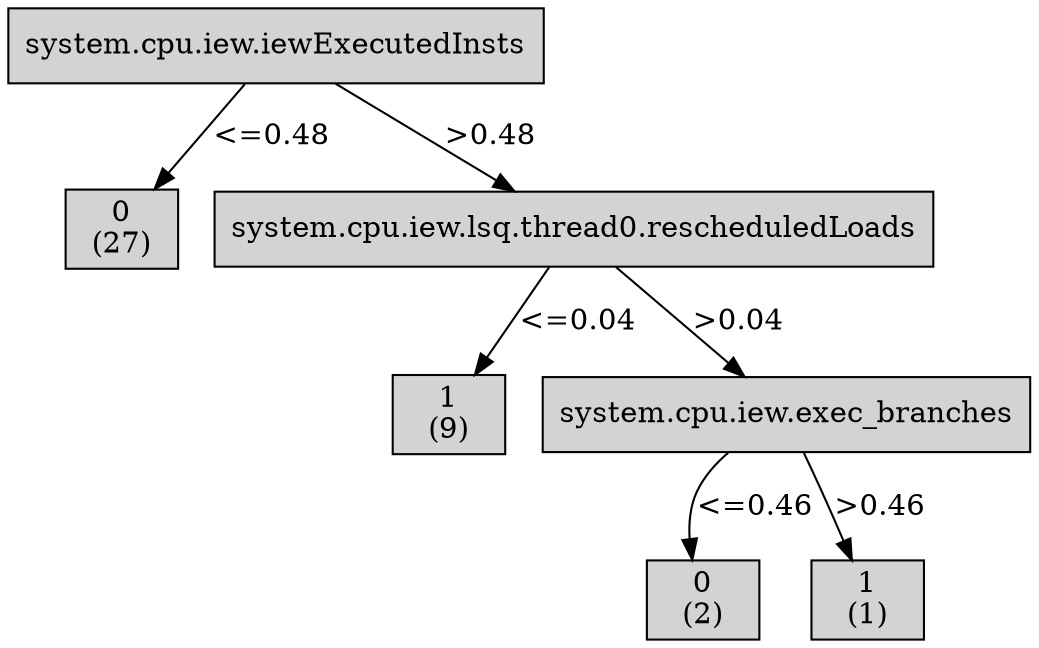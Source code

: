 digraph ID3_Tree {
"0" [shape=box, style=filled, label="system.cpu.iew.iewExecutedInsts
", weight=1]
"1" [shape=box, style=filled, label="0
(27)
", weight=2]
0 -> 1 [ label = "<=0.48"];
"2" [shape=box, style=filled, label="system.cpu.iew.lsq.thread0.rescheduledLoads
", weight=2]
0 -> 2 [ label = ">0.48"];
"3" [shape=box, style=filled, label="1
(9)
", weight=3]
2 -> 3 [ label = "<=0.04"];
"4" [shape=box, style=filled, label="system.cpu.iew.exec_branches
", weight=3]
2 -> 4 [ label = ">0.04"];
"5" [shape=box, style=filled, label="0
(2)
", weight=4]
4 -> 5 [ label = "<=0.46"];
"6" [shape=box, style=filled, label="1
(1)
", weight=4]
4 -> 6 [ label = ">0.46"];
{rank=same; 0;};
{rank=same; 1;2;};
{rank=same; 3;4;};
{rank=same; 5;6;};
}